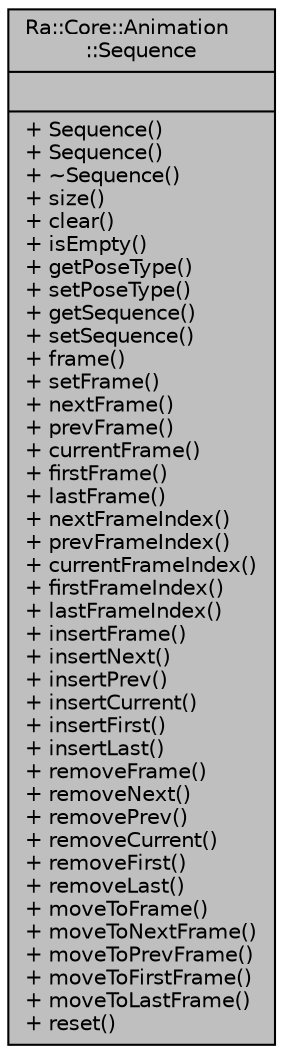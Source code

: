 digraph "Ra::Core::Animation::Sequence"
{
 // INTERACTIVE_SVG=YES
 // LATEX_PDF_SIZE
  edge [fontname="Helvetica",fontsize="10",labelfontname="Helvetica",labelfontsize="10"];
  node [fontname="Helvetica",fontsize="10",shape=record];
  Node1 [label="{Ra::Core::Animation\l::Sequence\n||+ Sequence()\l+ Sequence()\l+ ~Sequence()\l+ size()\l+ clear()\l+ isEmpty()\l+ getPoseType()\l+ setPoseType()\l+ getSequence()\l+ setSequence()\l+ frame()\l+ setFrame()\l+ nextFrame()\l+ prevFrame()\l+ currentFrame()\l+ firstFrame()\l+ lastFrame()\l+ nextFrameIndex()\l+ prevFrameIndex()\l+ currentFrameIndex()\l+ firstFrameIndex()\l+ lastFrameIndex()\l+ insertFrame()\l+ insertNext()\l+ insertPrev()\l+ insertCurrent()\l+ insertFirst()\l+ insertLast()\l+ removeFrame()\l+ removeNext()\l+ removePrev()\l+ removeCurrent()\l+ removeFirst()\l+ removeLast()\l+ moveToFrame()\l+ moveToNextFrame()\l+ moveToPrevFrame()\l+ moveToFirstFrame()\l+ moveToLastFrame()\l+ reset()\l}",height=0.2,width=0.4,color="black", fillcolor="grey75", style="filled", fontcolor="black",tooltip=" "];
}
